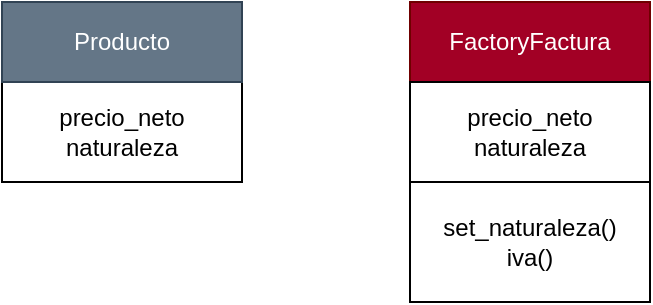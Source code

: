 <mxfile>
    <diagram id="u0gDMfwviJEzjokIoTfS" name="Página-1">
        <mxGraphModel dx="728" dy="451" grid="1" gridSize="10" guides="1" tooltips="1" connect="1" arrows="1" fold="1" page="1" pageScale="1" pageWidth="827" pageHeight="1169" math="0" shadow="0">
            <root>
                <mxCell id="0"/>
                <mxCell id="1" parent="0"/>
                <mxCell id="3" value="set_naturaleza()&lt;br&gt;iva()" style="rounded=0;whiteSpace=wrap;html=1;" vertex="1" parent="1">
                    <mxGeometry x="294" y="110" width="120" height="60" as="geometry"/>
                </mxCell>
                <mxCell id="4" value="precio_neto&lt;br&gt;naturaleza" style="rounded=0;whiteSpace=wrap;html=1;" vertex="1" parent="1">
                    <mxGeometry x="90" y="60" width="120" height="50" as="geometry"/>
                </mxCell>
                <mxCell id="5" value="FactoryFactura" style="rounded=0;whiteSpace=wrap;html=1;fillColor=#a20025;fontColor=#ffffff;strokeColor=#6F0000;" vertex="1" parent="1">
                    <mxGeometry x="294" y="20" width="120" height="40" as="geometry"/>
                </mxCell>
                <mxCell id="6" value="Producto" style="rounded=0;whiteSpace=wrap;html=1;fillColor=#647687;fontColor=#ffffff;strokeColor=#314354;" vertex="1" parent="1">
                    <mxGeometry x="90" y="20" width="120" height="40" as="geometry"/>
                </mxCell>
                <mxCell id="7" value="precio_neto&lt;br&gt;naturaleza" style="rounded=0;whiteSpace=wrap;html=1;" vertex="1" parent="1">
                    <mxGeometry x="294" y="60" width="120" height="50" as="geometry"/>
                </mxCell>
            </root>
        </mxGraphModel>
    </diagram>
</mxfile>